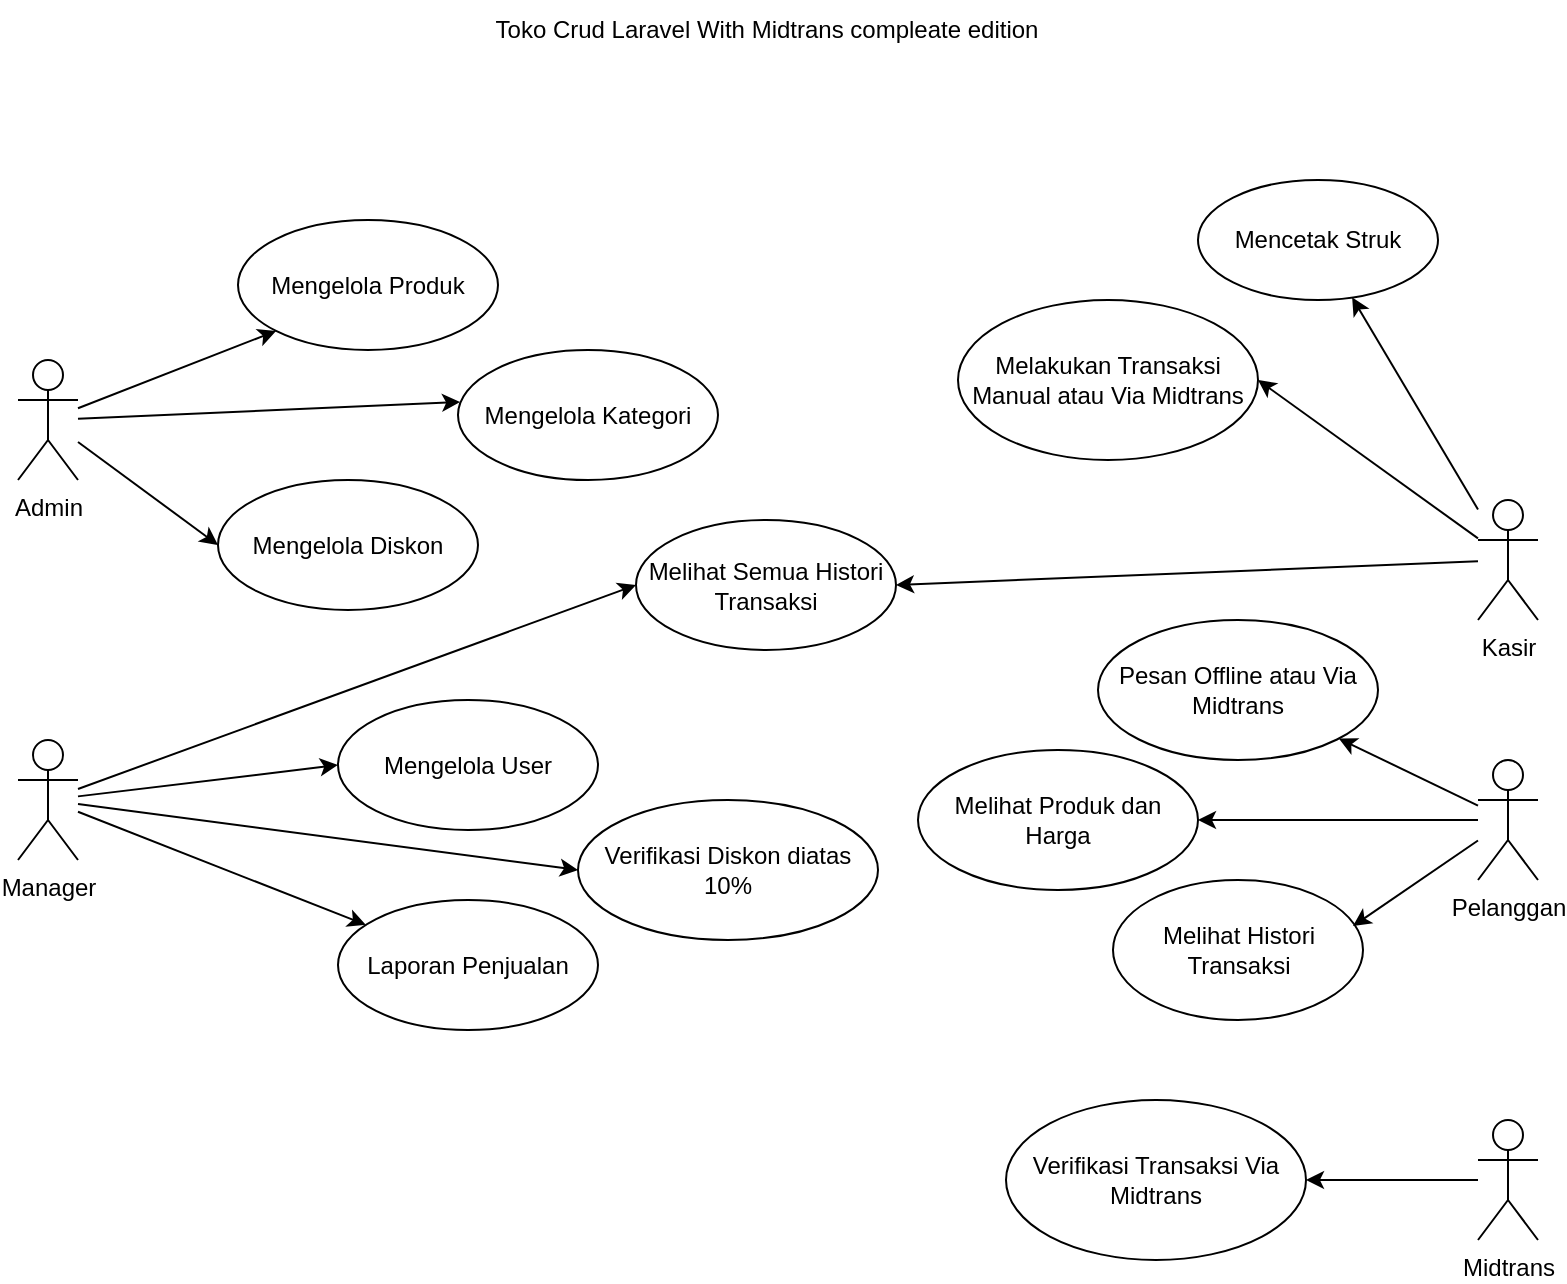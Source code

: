 <mxfile version="28.1.0">
  <diagram name="Halaman-1" id="Y3ZmQT_eTjfLG-osdX-X">
    <mxGraphModel dx="1426" dy="823" grid="1" gridSize="10" guides="1" tooltips="1" connect="1" arrows="1" fold="1" page="1" pageScale="1" pageWidth="827" pageHeight="1169" math="0" shadow="0">
      <root>
        <mxCell id="0" />
        <mxCell id="1" parent="0" />
        <mxCell id="fImKXnWMdZsrNU5_6q6I-28" style="edgeStyle=none;rounded=0;orthogonalLoop=1;jettySize=auto;html=1;entryX=0.008;entryY=0.4;entryDx=0;entryDy=0;entryPerimeter=0;" edge="1" parent="1" source="fImKXnWMdZsrNU5_6q6I-1" target="fImKXnWMdZsrNU5_6q6I-29">
          <mxGeometry relative="1" as="geometry">
            <mxPoint x="224" y="320" as="targetPoint" />
          </mxGeometry>
        </mxCell>
        <mxCell id="fImKXnWMdZsrNU5_6q6I-31" style="edgeStyle=none;rounded=0;orthogonalLoop=1;jettySize=auto;html=1;entryX=0;entryY=0.5;entryDx=0;entryDy=0;" edge="1" parent="1" source="fImKXnWMdZsrNU5_6q6I-1" target="fImKXnWMdZsrNU5_6q6I-30">
          <mxGeometry relative="1" as="geometry" />
        </mxCell>
        <mxCell id="fImKXnWMdZsrNU5_6q6I-32" style="edgeStyle=none;rounded=0;orthogonalLoop=1;jettySize=auto;html=1;entryX=0;entryY=1;entryDx=0;entryDy=0;" edge="1" parent="1" source="fImKXnWMdZsrNU5_6q6I-1" target="fImKXnWMdZsrNU5_6q6I-20">
          <mxGeometry relative="1" as="geometry" />
        </mxCell>
        <mxCell id="fImKXnWMdZsrNU5_6q6I-1" value="Admin" style="shape=umlActor;verticalLabelPosition=bottom;verticalAlign=top;html=1;" vertex="1" parent="1">
          <mxGeometry x="34" y="270" width="30" height="60" as="geometry" />
        </mxCell>
        <mxCell id="fImKXnWMdZsrNU5_6q6I-15" style="rounded=0;orthogonalLoop=1;jettySize=auto;html=1;" edge="1" parent="1" source="fImKXnWMdZsrNU5_6q6I-3" target="fImKXnWMdZsrNU5_6q6I-14">
          <mxGeometry relative="1" as="geometry" />
        </mxCell>
        <mxCell id="fImKXnWMdZsrNU5_6q6I-25" style="edgeStyle=none;rounded=0;orthogonalLoop=1;jettySize=auto;html=1;entryX=1;entryY=0.5;entryDx=0;entryDy=0;" edge="1" parent="1" source="fImKXnWMdZsrNU5_6q6I-3" target="fImKXnWMdZsrNU5_6q6I-24">
          <mxGeometry relative="1" as="geometry" />
        </mxCell>
        <mxCell id="fImKXnWMdZsrNU5_6q6I-3" value="Kasir" style="shape=umlActor;verticalLabelPosition=bottom;verticalAlign=top;html=1;" vertex="1" parent="1">
          <mxGeometry x="764" y="340" width="30" height="60" as="geometry" />
        </mxCell>
        <mxCell id="fImKXnWMdZsrNU5_6q6I-23" style="edgeStyle=none;rounded=0;orthogonalLoop=1;jettySize=auto;html=1;" edge="1" parent="1" source="fImKXnWMdZsrNU5_6q6I-4" target="fImKXnWMdZsrNU5_6q6I-21">
          <mxGeometry relative="1" as="geometry" />
        </mxCell>
        <mxCell id="fImKXnWMdZsrNU5_6q6I-27" style="edgeStyle=none;rounded=0;orthogonalLoop=1;jettySize=auto;html=1;entryX=0;entryY=0.5;entryDx=0;entryDy=0;" edge="1" parent="1" source="fImKXnWMdZsrNU5_6q6I-4" target="fImKXnWMdZsrNU5_6q6I-26">
          <mxGeometry relative="1" as="geometry" />
        </mxCell>
        <mxCell id="fImKXnWMdZsrNU5_6q6I-36" style="edgeStyle=none;rounded=0;orthogonalLoop=1;jettySize=auto;html=1;entryX=0;entryY=0.5;entryDx=0;entryDy=0;" edge="1" parent="1" source="fImKXnWMdZsrNU5_6q6I-4" target="fImKXnWMdZsrNU5_6q6I-35">
          <mxGeometry relative="1" as="geometry" />
        </mxCell>
        <mxCell id="fImKXnWMdZsrNU5_6q6I-4" value="Manager" style="shape=umlActor;verticalLabelPosition=bottom;verticalAlign=top;html=1;" vertex="1" parent="1">
          <mxGeometry x="34" y="460" width="30" height="60" as="geometry" />
        </mxCell>
        <mxCell id="fImKXnWMdZsrNU5_6q6I-38" style="edgeStyle=none;rounded=0;orthogonalLoop=1;jettySize=auto;html=1;" edge="1" parent="1" source="fImKXnWMdZsrNU5_6q6I-5" target="fImKXnWMdZsrNU5_6q6I-37">
          <mxGeometry relative="1" as="geometry" />
        </mxCell>
        <mxCell id="fImKXnWMdZsrNU5_6q6I-40" style="edgeStyle=none;rounded=0;orthogonalLoop=1;jettySize=auto;html=1;entryX=1;entryY=0.5;entryDx=0;entryDy=0;" edge="1" parent="1" source="fImKXnWMdZsrNU5_6q6I-5" target="fImKXnWMdZsrNU5_6q6I-39">
          <mxGeometry relative="1" as="geometry" />
        </mxCell>
        <mxCell id="fImKXnWMdZsrNU5_6q6I-5" value="Pelanggan" style="shape=umlActor;verticalLabelPosition=bottom;verticalAlign=top;html=1;" vertex="1" parent="1">
          <mxGeometry x="764" y="470" width="30" height="60" as="geometry" />
        </mxCell>
        <mxCell id="fImKXnWMdZsrNU5_6q6I-44" style="edgeStyle=none;rounded=0;orthogonalLoop=1;jettySize=auto;html=1;entryX=1;entryY=0.5;entryDx=0;entryDy=0;" edge="1" parent="1" source="fImKXnWMdZsrNU5_6q6I-6" target="fImKXnWMdZsrNU5_6q6I-43">
          <mxGeometry relative="1" as="geometry" />
        </mxCell>
        <mxCell id="fImKXnWMdZsrNU5_6q6I-6" value="Midtrans" style="shape=umlActor;verticalLabelPosition=bottom;verticalAlign=top;html=1;" vertex="1" parent="1">
          <mxGeometry x="764" y="650" width="30" height="60" as="geometry" />
        </mxCell>
        <mxCell id="fImKXnWMdZsrNU5_6q6I-10" style="rounded=0;orthogonalLoop=1;jettySize=auto;html=1;entryX=1;entryY=0.5;entryDx=0;entryDy=0;" edge="1" parent="1" source="fImKXnWMdZsrNU5_6q6I-3" target="fImKXnWMdZsrNU5_6q6I-19">
          <mxGeometry relative="1" as="geometry">
            <mxPoint x="473" y="392.5" as="targetPoint" />
          </mxGeometry>
        </mxCell>
        <mxCell id="fImKXnWMdZsrNU5_6q6I-11" style="rounded=0;orthogonalLoop=1;jettySize=auto;html=1;entryX=0;entryY=0.5;entryDx=0;entryDy=0;" edge="1" parent="1" source="fImKXnWMdZsrNU5_6q6I-4" target="fImKXnWMdZsrNU5_6q6I-19">
          <mxGeometry relative="1" as="geometry">
            <mxPoint x="304" y="415" as="targetPoint" />
          </mxGeometry>
        </mxCell>
        <mxCell id="fImKXnWMdZsrNU5_6q6I-14" value="Mencetak Struk" style="ellipse;whiteSpace=wrap;html=1;" vertex="1" parent="1">
          <mxGeometry x="624" y="180" width="120" height="60" as="geometry" />
        </mxCell>
        <mxCell id="fImKXnWMdZsrNU5_6q6I-19" value="Melihat Semua Histori Transaksi" style="ellipse;whiteSpace=wrap;html=1;" vertex="1" parent="1">
          <mxGeometry x="343" y="350" width="130" height="65" as="geometry" />
        </mxCell>
        <mxCell id="fImKXnWMdZsrNU5_6q6I-20" value="Mengelola Produk" style="ellipse;whiteSpace=wrap;html=1;" vertex="1" parent="1">
          <mxGeometry x="144" y="200" width="130" height="65" as="geometry" />
        </mxCell>
        <mxCell id="fImKXnWMdZsrNU5_6q6I-21" value="Laporan Penjualan" style="ellipse;whiteSpace=wrap;html=1;" vertex="1" parent="1">
          <mxGeometry x="194" y="540" width="130" height="65" as="geometry" />
        </mxCell>
        <mxCell id="fImKXnWMdZsrNU5_6q6I-24" value="Melakukan Transaksi Manual atau Via Midtrans" style="ellipse;whiteSpace=wrap;html=1;" vertex="1" parent="1">
          <mxGeometry x="504" y="240" width="150" height="80" as="geometry" />
        </mxCell>
        <mxCell id="fImKXnWMdZsrNU5_6q6I-26" value="Mengelola User" style="ellipse;whiteSpace=wrap;html=1;" vertex="1" parent="1">
          <mxGeometry x="194" y="440" width="130" height="65" as="geometry" />
        </mxCell>
        <mxCell id="fImKXnWMdZsrNU5_6q6I-29" value="Mengelola Kategori" style="ellipse;whiteSpace=wrap;html=1;" vertex="1" parent="1">
          <mxGeometry x="254" y="265" width="130" height="65" as="geometry" />
        </mxCell>
        <mxCell id="fImKXnWMdZsrNU5_6q6I-30" value="Mengelola Diskon" style="ellipse;whiteSpace=wrap;html=1;" vertex="1" parent="1">
          <mxGeometry x="134" y="330" width="130" height="65" as="geometry" />
        </mxCell>
        <mxCell id="fImKXnWMdZsrNU5_6q6I-33" value="Toko Crud Laravel With Midtrans compleate edition" style="text;html=1;align=center;verticalAlign=middle;resizable=0;points=[];autosize=1;strokeColor=none;fillColor=none;" vertex="1" parent="1">
          <mxGeometry x="263" y="90" width="290" height="30" as="geometry" />
        </mxCell>
        <mxCell id="fImKXnWMdZsrNU5_6q6I-35" value="Verifikasi Diskon diatas 10%" style="ellipse;whiteSpace=wrap;html=1;" vertex="1" parent="1">
          <mxGeometry x="314" y="490" width="150" height="70" as="geometry" />
        </mxCell>
        <mxCell id="fImKXnWMdZsrNU5_6q6I-37" value="Pesan Offline atau Via Midtrans" style="ellipse;whiteSpace=wrap;html=1;" vertex="1" parent="1">
          <mxGeometry x="574" y="400" width="140" height="70" as="geometry" />
        </mxCell>
        <mxCell id="fImKXnWMdZsrNU5_6q6I-39" value="Melihat Produk dan Harga" style="ellipse;whiteSpace=wrap;html=1;" vertex="1" parent="1">
          <mxGeometry x="484" y="465" width="140" height="70" as="geometry" />
        </mxCell>
        <mxCell id="fImKXnWMdZsrNU5_6q6I-41" value="Melihat Histori Transaksi" style="ellipse;whiteSpace=wrap;html=1;" vertex="1" parent="1">
          <mxGeometry x="581.5" y="530" width="125" height="70" as="geometry" />
        </mxCell>
        <mxCell id="fImKXnWMdZsrNU5_6q6I-42" style="edgeStyle=none;rounded=0;orthogonalLoop=1;jettySize=auto;html=1;entryX=0.96;entryY=0.329;entryDx=0;entryDy=0;entryPerimeter=0;" edge="1" parent="1" source="fImKXnWMdZsrNU5_6q6I-5" target="fImKXnWMdZsrNU5_6q6I-41">
          <mxGeometry relative="1" as="geometry" />
        </mxCell>
        <mxCell id="fImKXnWMdZsrNU5_6q6I-43" value="Verifikasi Transaksi Via Midtrans" style="ellipse;whiteSpace=wrap;html=1;" vertex="1" parent="1">
          <mxGeometry x="528" y="640" width="150" height="80" as="geometry" />
        </mxCell>
      </root>
    </mxGraphModel>
  </diagram>
</mxfile>
